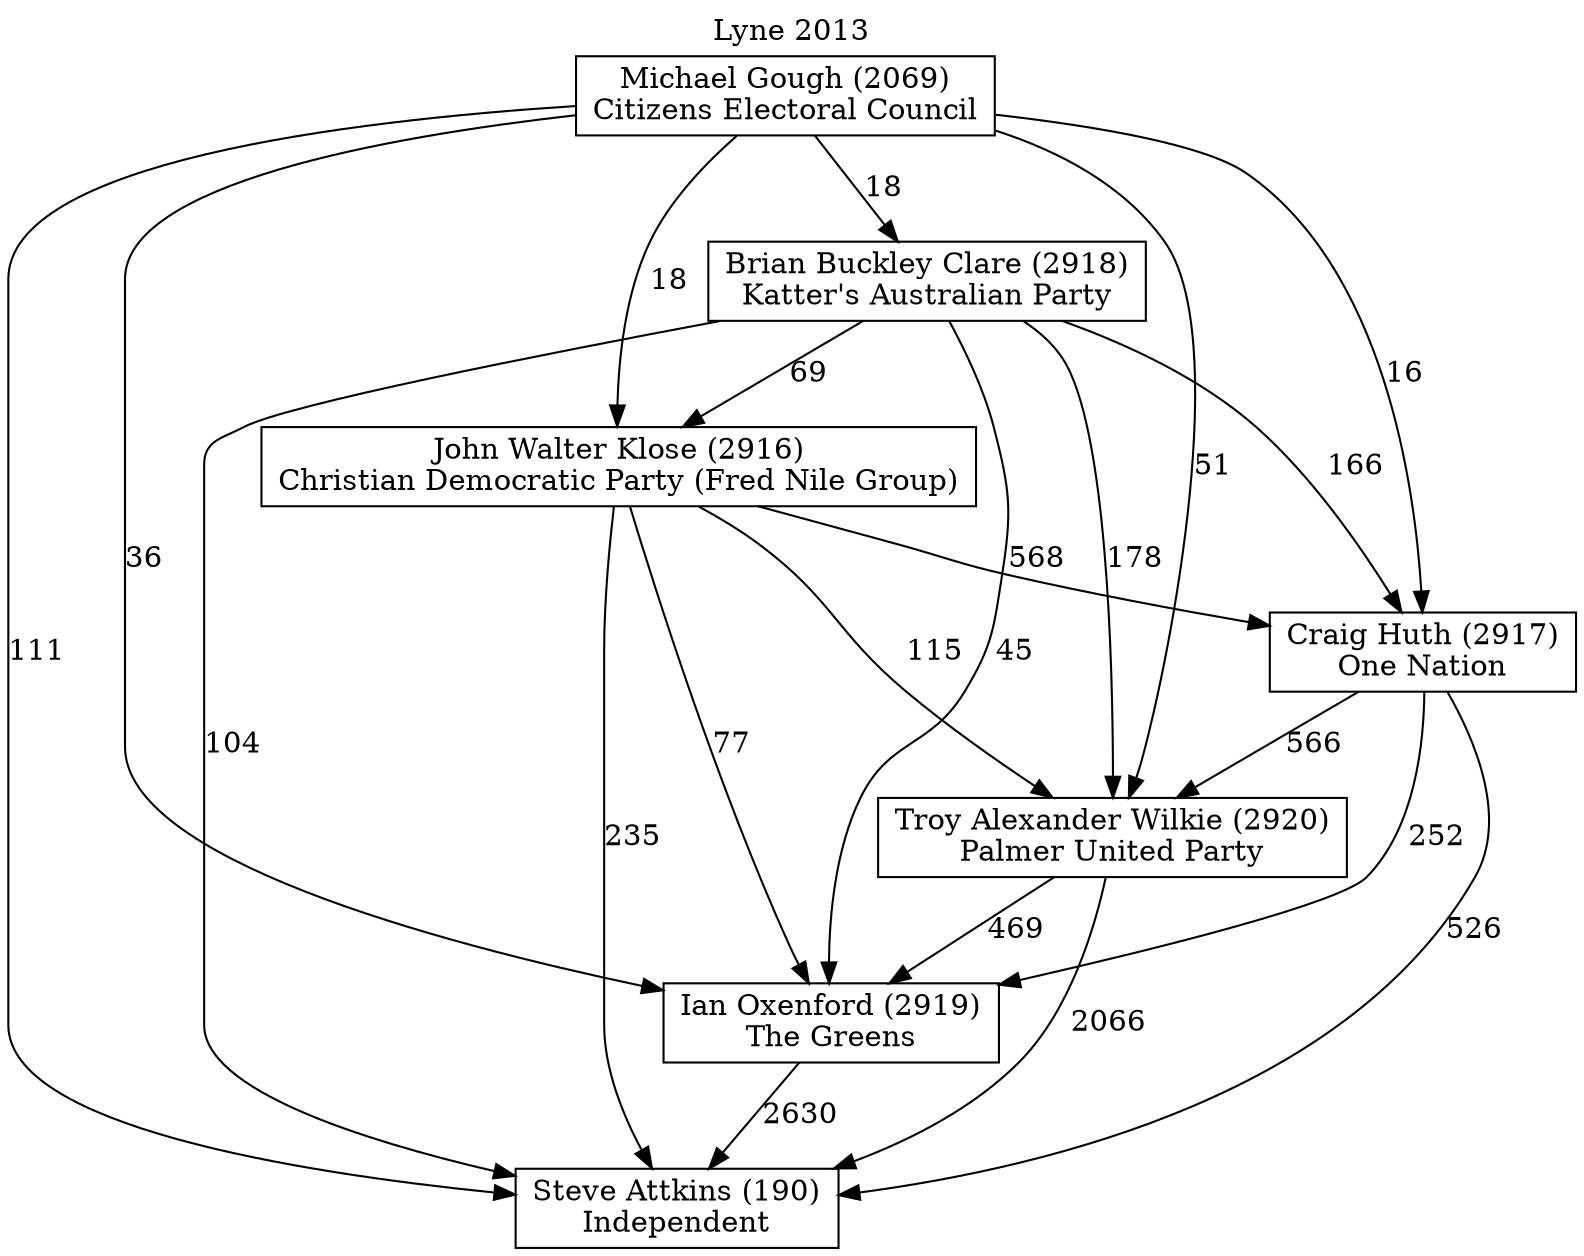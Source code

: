 // House preference flow
digraph "Steve Attkins (190)_Lyne_2013" {
	graph [label="Lyne 2013" labelloc=t mclimit=10]
	node [shape=box]
	"Steve Attkins (190)" [label="Steve Attkins (190)
Independent"]
	"Ian Oxenford (2919)" [label="Ian Oxenford (2919)
The Greens"]
	"Troy Alexander Wilkie (2920)" [label="Troy Alexander Wilkie (2920)
Palmer United Party"]
	"Craig Huth (2917)" [label="Craig Huth (2917)
One Nation"]
	"John Walter Klose (2916)" [label="John Walter Klose (2916)
Christian Democratic Party (Fred Nile Group)"]
	"Brian Buckley Clare (2918)" [label="Brian Buckley Clare (2918)
Katter's Australian Party"]
	"Michael Gough (2069)" [label="Michael Gough (2069)
Citizens Electoral Council"]
	"Ian Oxenford (2919)" -> "Steve Attkins (190)" [label=2630]
	"Troy Alexander Wilkie (2920)" -> "Ian Oxenford (2919)" [label=469]
	"Craig Huth (2917)" -> "Troy Alexander Wilkie (2920)" [label=566]
	"John Walter Klose (2916)" -> "Craig Huth (2917)" [label=568]
	"Brian Buckley Clare (2918)" -> "John Walter Klose (2916)" [label=69]
	"Michael Gough (2069)" -> "Brian Buckley Clare (2918)" [label=18]
	"Troy Alexander Wilkie (2920)" -> "Steve Attkins (190)" [label=2066]
	"Craig Huth (2917)" -> "Steve Attkins (190)" [label=526]
	"John Walter Klose (2916)" -> "Steve Attkins (190)" [label=235]
	"Brian Buckley Clare (2918)" -> "Steve Attkins (190)" [label=104]
	"Michael Gough (2069)" -> "Steve Attkins (190)" [label=111]
	"Michael Gough (2069)" -> "John Walter Klose (2916)" [label=18]
	"Brian Buckley Clare (2918)" -> "Craig Huth (2917)" [label=166]
	"Michael Gough (2069)" -> "Craig Huth (2917)" [label=16]
	"John Walter Klose (2916)" -> "Troy Alexander Wilkie (2920)" [label=115]
	"Brian Buckley Clare (2918)" -> "Troy Alexander Wilkie (2920)" [label=178]
	"Michael Gough (2069)" -> "Troy Alexander Wilkie (2920)" [label=51]
	"Craig Huth (2917)" -> "Ian Oxenford (2919)" [label=252]
	"John Walter Klose (2916)" -> "Ian Oxenford (2919)" [label=77]
	"Brian Buckley Clare (2918)" -> "Ian Oxenford (2919)" [label=45]
	"Michael Gough (2069)" -> "Ian Oxenford (2919)" [label=36]
}
